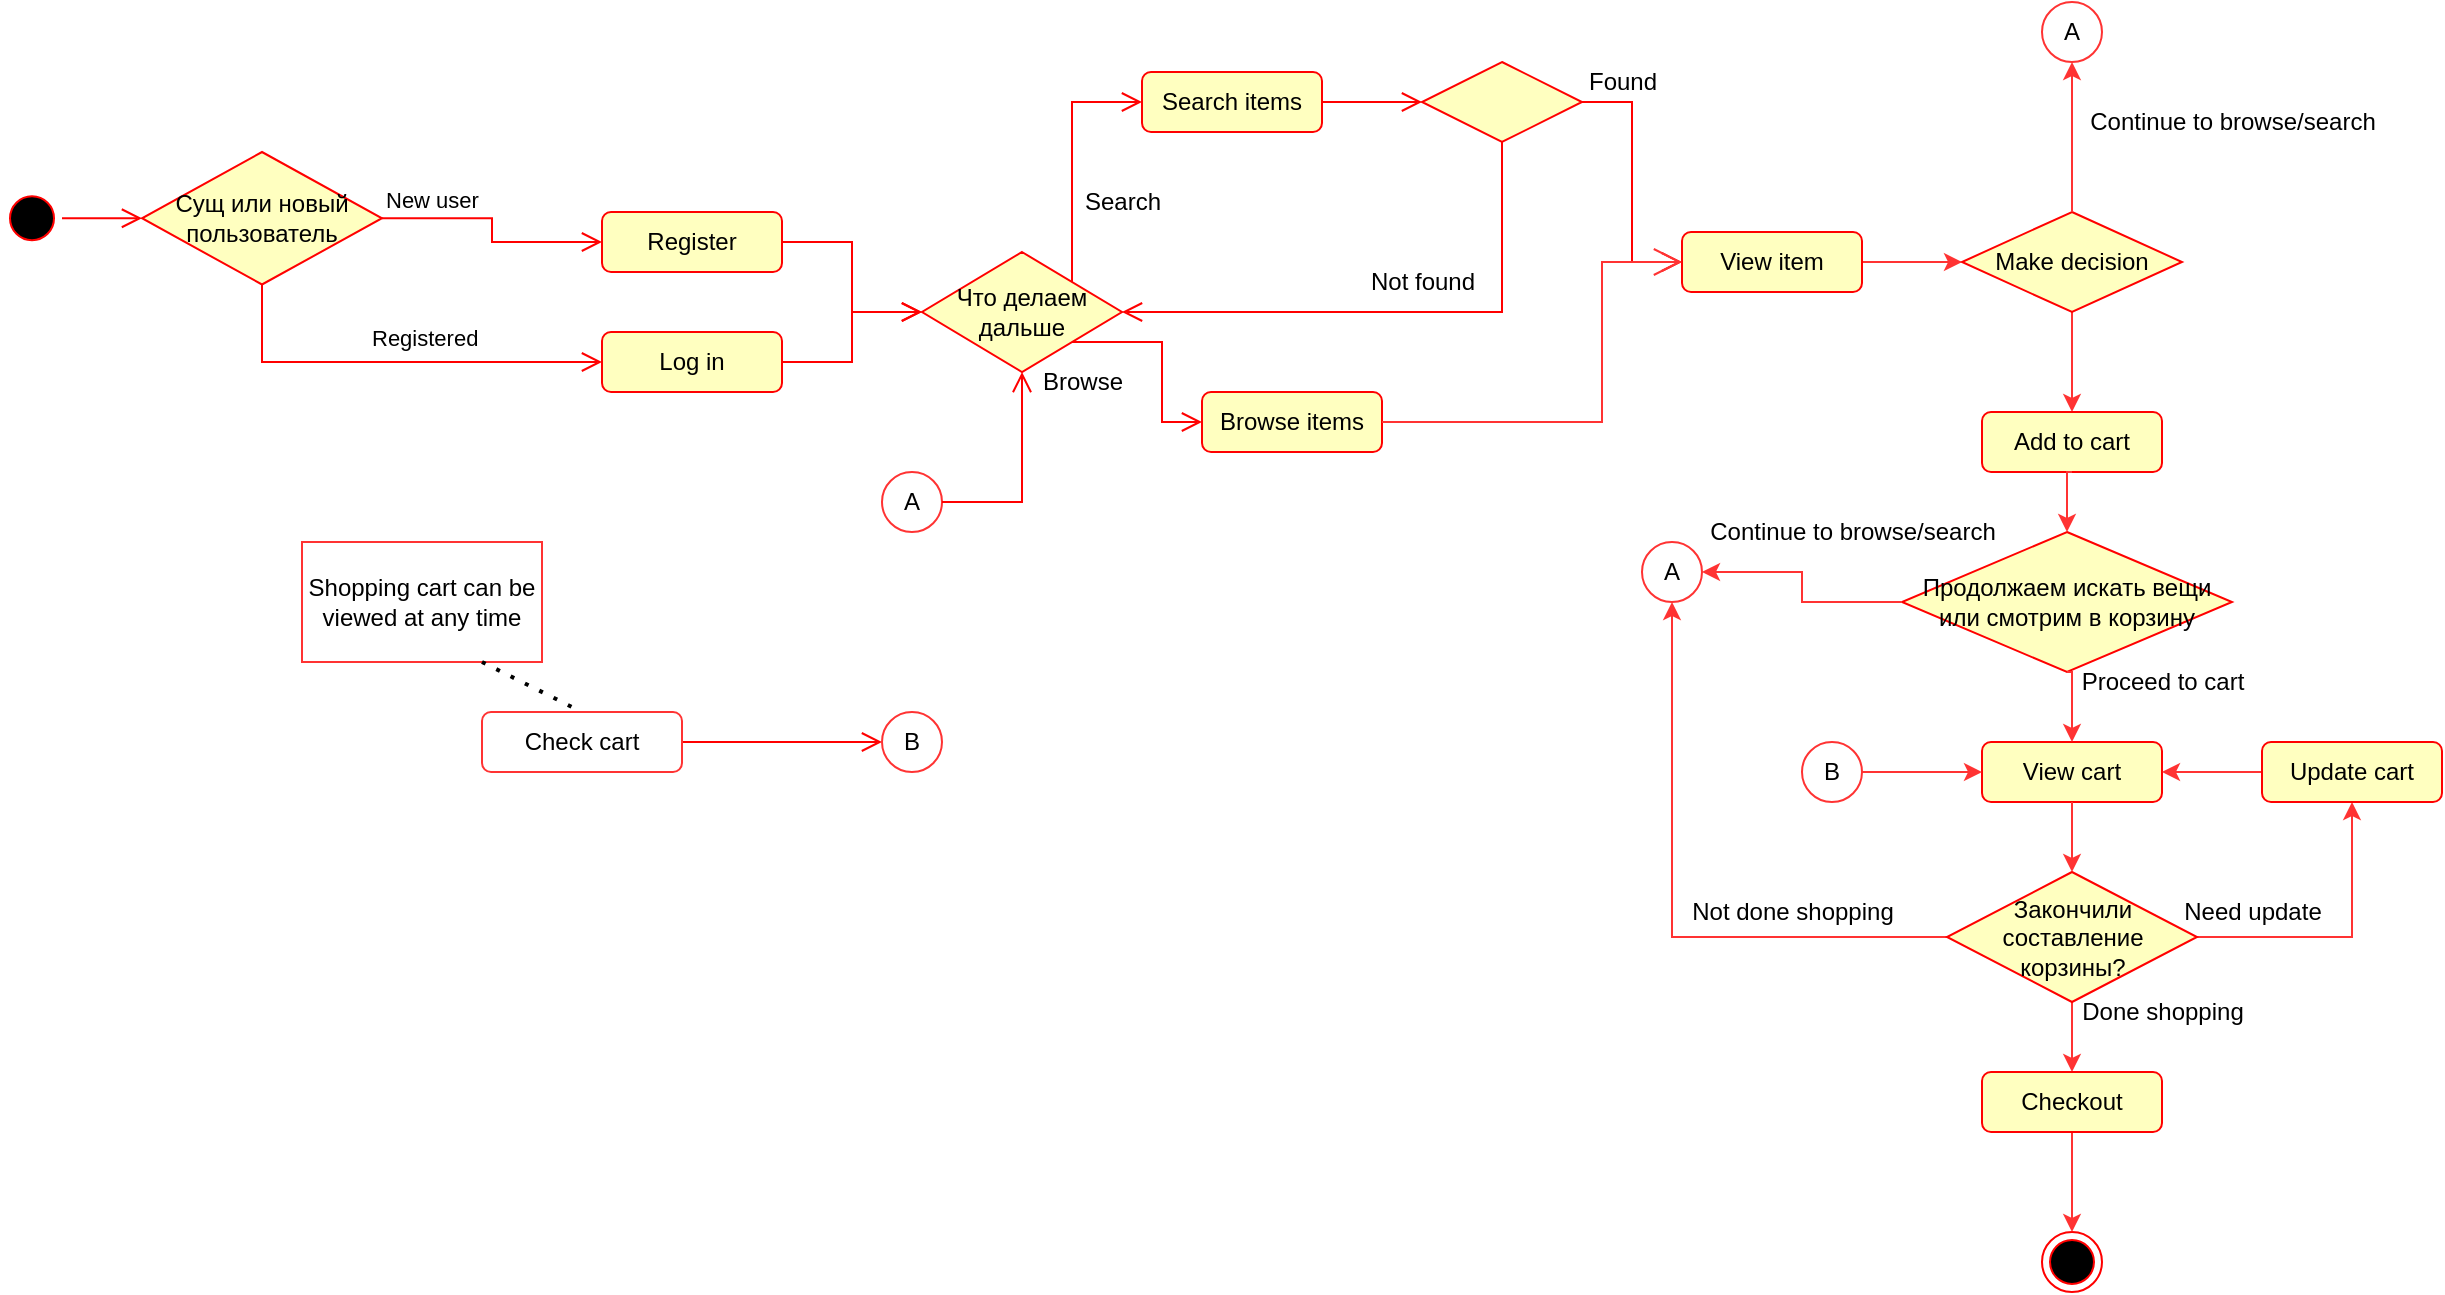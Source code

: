 <mxfile version="24.1.0" type="device">
  <diagram name="Page-1" id="58cdce13-f638-feb5-8d6f-7d28b1aa9fa0">
    <mxGraphModel dx="1433" dy="628" grid="1" gridSize="10" guides="1" tooltips="1" connect="1" arrows="1" fold="1" page="1" pageScale="1" pageWidth="1100" pageHeight="850" background="none" math="0" shadow="0">
      <root>
        <mxCell id="0" />
        <mxCell id="1" parent="0" />
        <mxCell id="hn9e4UP-f08yugh81iEx-1" value="" style="ellipse;html=1;shape=startState;fillColor=#000000;strokeColor=#ff0000;" parent="1" vertex="1">
          <mxGeometry y="198.13" width="30" height="30" as="geometry" />
        </mxCell>
        <mxCell id="hn9e4UP-f08yugh81iEx-2" value="" style="edgeStyle=orthogonalEdgeStyle;html=1;verticalAlign=bottom;endArrow=open;endSize=8;strokeColor=#ff0000;rounded=0;exitX=1;exitY=0.5;exitDx=0;exitDy=0;entryX=0;entryY=0.5;entryDx=0;entryDy=0;" parent="1" source="hn9e4UP-f08yugh81iEx-1" edge="1" target="hn9e4UP-f08yugh81iEx-3">
          <mxGeometry relative="1" as="geometry">
            <mxPoint x="130" y="225" as="targetPoint" />
            <mxPoint x="65" y="240" as="sourcePoint" />
          </mxGeometry>
        </mxCell>
        <mxCell id="hn9e4UP-f08yugh81iEx-3" value="Сущ или новый пользователь" style="rhombus;whiteSpace=wrap;html=1;fontColor=#000000;fillColor=#ffffc0;strokeColor=#ff0000;" parent="1" vertex="1">
          <mxGeometry x="70" y="180" width="120" height="66.25" as="geometry" />
        </mxCell>
        <mxCell id="hn9e4UP-f08yugh81iEx-4" value="New user" style="edgeStyle=orthogonalEdgeStyle;html=1;align=left;verticalAlign=bottom;endArrow=open;endSize=8;strokeColor=#ff0000;rounded=0;exitX=1;exitY=0.5;exitDx=0;exitDy=0;entryX=0;entryY=0.5;entryDx=0;entryDy=0;" parent="1" source="hn9e4UP-f08yugh81iEx-3" target="hn9e4UP-f08yugh81iEx-8" edge="1">
          <mxGeometry x="-1" relative="1" as="geometry">
            <mxPoint x="290" y="213.75" as="targetPoint" />
            <mxPoint x="199.859" y="213.85" as="sourcePoint" />
          </mxGeometry>
        </mxCell>
        <mxCell id="hn9e4UP-f08yugh81iEx-5" value="Registered" style="edgeStyle=orthogonalEdgeStyle;html=1;align=left;verticalAlign=top;endArrow=open;endSize=8;strokeColor=#ff0000;rounded=0;entryX=0;entryY=0.5;entryDx=0;entryDy=0;exitX=0.5;exitY=1;exitDx=0;exitDy=0;" parent="1" source="hn9e4UP-f08yugh81iEx-3" target="hn9e4UP-f08yugh81iEx-9" edge="1">
          <mxGeometry x="-0.119" y="25" relative="1" as="geometry">
            <mxPoint x="279.95" y="285.03" as="targetPoint" />
            <mxPoint x="159.998" y="246.246" as="sourcePoint" />
            <Array as="points">
              <mxPoint x="160" y="285" />
              <mxPoint x="290" y="285" />
            </Array>
            <mxPoint as="offset" />
          </mxGeometry>
        </mxCell>
        <mxCell id="hn9e4UP-f08yugh81iEx-8" value="Register&lt;span style=&quot;color: rgba(0, 0, 0, 0); font-family: monospace; font-size: 0px; text-align: start; text-wrap: nowrap;&quot;&gt;%3CmxGraphModel%3E%3Croot%3E%3CmxCell%20id%3D%220%22%2F%3E%3CmxCell%20id%3D%221%22%20parent%3D%220%22%2F%3E%3CmxCell%20id%3D%222%22%20value%3D%22Browse%20Items%22%20style%3D%22rounded%3D1%3BwhiteSpace%3Dwrap%3Bhtml%3D1%3BfillColor%3D%23ffffc0%3BstrokeColor%3D%23ff0000%3BfontColor%3D%23000000%3B%22%20vertex%3D%221%22%20parent%3D%221%22%3E%3CmxGeometry%20x%3D%22220%22%20y%3D%22110%22%20width%3D%2290%22%20height%3D%2230%22%20as%3D%22geometry%22%2F%3E%3C%2FmxCell%3E%3C%2Froot%3E%3C%2FmxGraphModel%3E&lt;/span&gt;" style="rounded=1;whiteSpace=wrap;html=1;fillColor=#ffffc0;strokeColor=#ff0000;fontColor=#000000;" parent="1" vertex="1">
          <mxGeometry x="300" y="210" width="90" height="30" as="geometry" />
        </mxCell>
        <mxCell id="hn9e4UP-f08yugh81iEx-9" value="Log in" style="rounded=1;whiteSpace=wrap;html=1;fillColor=#ffffc0;strokeColor=#ff0000;fontColor=#000000;" parent="1" vertex="1">
          <mxGeometry x="300" y="270" width="90" height="30" as="geometry" />
        </mxCell>
        <mxCell id="hn9e4UP-f08yugh81iEx-13" value="" style="edgeStyle=orthogonalEdgeStyle;html=1;align=left;verticalAlign=bottom;endArrow=open;endSize=8;strokeColor=#ff0000;rounded=0;entryX=0;entryY=0.5;entryDx=0;entryDy=0;exitX=1;exitY=0.5;exitDx=0;exitDy=0;" parent="1" source="hn9e4UP-f08yugh81iEx-8" target="HdDQlEBCYO6yjAjvUNcA-2" edge="1">
          <mxGeometry x="-1" relative="1" as="geometry">
            <mxPoint x="460" y="250" as="targetPoint" />
            <mxPoint x="400" y="224.6" as="sourcePoint" />
          </mxGeometry>
        </mxCell>
        <mxCell id="hn9e4UP-f08yugh81iEx-14" value="" style="edgeStyle=orthogonalEdgeStyle;html=1;align=left;verticalAlign=bottom;endArrow=open;endSize=8;strokeColor=#ff0000;rounded=0;entryX=0;entryY=0.5;entryDx=0;entryDy=0;exitX=1;exitY=0.5;exitDx=0;exitDy=0;" parent="1" source="hn9e4UP-f08yugh81iEx-9" target="HdDQlEBCYO6yjAjvUNcA-2" edge="1">
          <mxGeometry x="-1" relative="1" as="geometry">
            <mxPoint x="460" y="250" as="targetPoint" />
            <mxPoint x="400" y="284.6" as="sourcePoint" />
          </mxGeometry>
        </mxCell>
        <mxCell id="hn9e4UP-f08yugh81iEx-45" value="" style="ellipse;html=1;shape=endState;fillColor=#000000;strokeColor=#ff0000;" parent="1" vertex="1">
          <mxGeometry x="1020" y="720" width="30" height="30" as="geometry" />
        </mxCell>
        <mxCell id="hn9e4UP-f08yugh81iEx-60" value="Search" style="text;html=1;align=center;verticalAlign=middle;resizable=0;points=[];autosize=1;strokeColor=none;fillColor=none;" parent="1" vertex="1">
          <mxGeometry x="530" y="190" width="60" height="30" as="geometry" />
        </mxCell>
        <mxCell id="HdDQlEBCYO6yjAjvUNcA-2" value="Что делаем дальше" style="rhombus;whiteSpace=wrap;html=1;fontColor=#000000;fillColor=#ffffc0;strokeColor=#ff0000;" parent="1" vertex="1">
          <mxGeometry x="460" y="230" width="100" height="60" as="geometry" />
        </mxCell>
        <mxCell id="HdDQlEBCYO6yjAjvUNcA-3" value="" style="edgeStyle=orthogonalEdgeStyle;html=1;align=left;verticalAlign=bottom;endArrow=open;endSize=8;strokeColor=#ff0000;rounded=0;exitX=1;exitY=0;exitDx=0;exitDy=0;entryX=0;entryY=0.5;entryDx=0;entryDy=0;" parent="1" source="HdDQlEBCYO6yjAjvUNcA-2" target="HdDQlEBCYO6yjAjvUNcA-4" edge="1">
          <mxGeometry x="-1" relative="1" as="geometry">
            <mxPoint x="520" y="170" as="targetPoint" />
            <mxPoint x="500" y="211.25" as="sourcePoint" />
            <Array as="points">
              <mxPoint x="535" y="155" />
            </Array>
          </mxGeometry>
        </mxCell>
        <mxCell id="HdDQlEBCYO6yjAjvUNcA-4" value="Search items" style="rounded=1;whiteSpace=wrap;html=1;fillColor=#ffffc0;strokeColor=#ff0000;fontColor=#000000;" parent="1" vertex="1">
          <mxGeometry x="570" y="140" width="90" height="30" as="geometry" />
        </mxCell>
        <mxCell id="HdDQlEBCYO6yjAjvUNcA-5" value="" style="rhombus;whiteSpace=wrap;html=1;fontColor=#000000;fillColor=#ffffc0;strokeColor=#ff0000;" parent="1" vertex="1">
          <mxGeometry x="710" y="135" width="80" height="40" as="geometry" />
        </mxCell>
        <mxCell id="HdDQlEBCYO6yjAjvUNcA-6" value="" style="edgeStyle=orthogonalEdgeStyle;html=1;align=left;verticalAlign=bottom;endArrow=open;endSize=8;strokeColor=#ff0000;rounded=0;exitX=1;exitY=0.5;exitDx=0;exitDy=0;entryX=0;entryY=0.5;entryDx=0;entryDy=0;" parent="1" source="HdDQlEBCYO6yjAjvUNcA-4" target="HdDQlEBCYO6yjAjvUNcA-5" edge="1">
          <mxGeometry x="-1" relative="1" as="geometry">
            <mxPoint x="720" y="185" as="targetPoint" />
            <mxPoint x="690" y="280" as="sourcePoint" />
            <Array as="points">
              <mxPoint x="670" y="155" />
              <mxPoint x="670" y="155" />
            </Array>
          </mxGeometry>
        </mxCell>
        <mxCell id="HdDQlEBCYO6yjAjvUNcA-7" value="" style="edgeStyle=orthogonalEdgeStyle;html=1;verticalAlign=bottom;endArrow=open;endSize=8;strokeColor=#ff0000;rounded=0;exitX=1;exitY=0.5;exitDx=0;exitDy=0;entryX=0;entryY=0.5;entryDx=0;entryDy=0;" parent="1" source="HdDQlEBCYO6yjAjvUNcA-5" target="HdDQlEBCYO6yjAjvUNcA-11" edge="1">
          <mxGeometry relative="1" as="geometry">
            <mxPoint x="830" y="155" as="targetPoint" />
            <mxPoint x="90" y="235" as="sourcePoint" />
          </mxGeometry>
        </mxCell>
        <mxCell id="HdDQlEBCYO6yjAjvUNcA-8" value="Found" style="text;html=1;align=center;verticalAlign=middle;resizable=0;points=[];autosize=1;strokeColor=none;fillColor=none;" parent="1" vertex="1">
          <mxGeometry x="780" y="130" width="60" height="30" as="geometry" />
        </mxCell>
        <mxCell id="HdDQlEBCYO6yjAjvUNcA-9" value="" style="edgeStyle=orthogonalEdgeStyle;html=1;verticalAlign=bottom;endArrow=open;endSize=8;strokeColor=#ff0000;rounded=0;exitX=0.5;exitY=1;exitDx=0;exitDy=0;entryX=1;entryY=0.5;entryDx=0;entryDy=0;" parent="1" source="HdDQlEBCYO6yjAjvUNcA-5" target="HdDQlEBCYO6yjAjvUNcA-2" edge="1">
          <mxGeometry relative="1" as="geometry">
            <mxPoint x="840" y="165" as="targetPoint" />
            <mxPoint x="800" y="165" as="sourcePoint" />
          </mxGeometry>
        </mxCell>
        <mxCell id="HdDQlEBCYO6yjAjvUNcA-10" value="Not found" style="text;html=1;align=center;verticalAlign=middle;resizable=0;points=[];autosize=1;strokeColor=none;fillColor=none;" parent="1" vertex="1">
          <mxGeometry x="670" y="230" width="80" height="30" as="geometry" />
        </mxCell>
        <mxCell id="HdDQlEBCYO6yjAjvUNcA-21" style="edgeStyle=orthogonalEdgeStyle;rounded=0;orthogonalLoop=1;jettySize=auto;html=1;exitX=1;exitY=0.5;exitDx=0;exitDy=0;entryX=0;entryY=0.5;entryDx=0;entryDy=0;strokeColor=#FF3333;" parent="1" source="HdDQlEBCYO6yjAjvUNcA-11" target="HdDQlEBCYO6yjAjvUNcA-20" edge="1">
          <mxGeometry relative="1" as="geometry" />
        </mxCell>
        <mxCell id="HdDQlEBCYO6yjAjvUNcA-11" value="View item" style="rounded=1;whiteSpace=wrap;html=1;fillColor=#ffffc0;strokeColor=#ff0000;fontColor=#000000;" parent="1" vertex="1">
          <mxGeometry x="840" y="220" width="90" height="30" as="geometry" />
        </mxCell>
        <mxCell id="HdDQlEBCYO6yjAjvUNcA-14" value="Browse items" style="rounded=1;whiteSpace=wrap;html=1;fillColor=#ffffc0;strokeColor=#ff0000;fontColor=#000000;" parent="1" vertex="1">
          <mxGeometry x="600" y="300" width="90" height="30" as="geometry" />
        </mxCell>
        <mxCell id="HdDQlEBCYO6yjAjvUNcA-15" value="" style="edgeStyle=orthogonalEdgeStyle;html=1;align=left;verticalAlign=bottom;endArrow=open;endSize=8;strokeColor=#ff0000;rounded=0;exitX=1;exitY=1;exitDx=0;exitDy=0;entryX=0;entryY=0.5;entryDx=0;entryDy=0;" parent="1" source="HdDQlEBCYO6yjAjvUNcA-2" target="HdDQlEBCYO6yjAjvUNcA-14" edge="1">
          <mxGeometry x="-1" y="32" relative="1" as="geometry">
            <mxPoint x="720" y="380" as="targetPoint" />
            <mxPoint x="610" y="380" as="sourcePoint" />
            <mxPoint x="-2" y="-10" as="offset" />
          </mxGeometry>
        </mxCell>
        <mxCell id="HdDQlEBCYO6yjAjvUNcA-16" value="Browse" style="text;html=1;align=center;verticalAlign=middle;resizable=0;points=[];autosize=1;strokeColor=none;fillColor=none;" parent="1" vertex="1">
          <mxGeometry x="510" y="280" width="60" height="30" as="geometry" />
        </mxCell>
        <mxCell id="HdDQlEBCYO6yjAjvUNcA-19" value="" style="endArrow=open;endFill=1;endSize=12;html=1;rounded=0;exitX=1;exitY=0.5;exitDx=0;exitDy=0;entryX=0;entryY=0.5;entryDx=0;entryDy=0;strokeColor=#FF3333;" parent="1" source="HdDQlEBCYO6yjAjvUNcA-14" target="HdDQlEBCYO6yjAjvUNcA-11" edge="1">
          <mxGeometry width="160" relative="1" as="geometry">
            <mxPoint x="750" y="314.76" as="sourcePoint" />
            <mxPoint x="910" y="314.76" as="targetPoint" />
            <Array as="points">
              <mxPoint x="800" y="315" />
              <mxPoint x="800" y="235" />
            </Array>
          </mxGeometry>
        </mxCell>
        <mxCell id="HdDQlEBCYO6yjAjvUNcA-25" style="edgeStyle=orthogonalEdgeStyle;rounded=0;orthogonalLoop=1;jettySize=auto;html=1;entryX=0.5;entryY=0;entryDx=0;entryDy=0;strokeColor=#FF3333;" parent="1" source="HdDQlEBCYO6yjAjvUNcA-20" target="HdDQlEBCYO6yjAjvUNcA-24" edge="1">
          <mxGeometry relative="1" as="geometry" />
        </mxCell>
        <mxCell id="HdDQlEBCYO6yjAjvUNcA-20" value="Make decision" style="rhombus;whiteSpace=wrap;html=1;fontColor=#000000;fillColor=#ffffc0;strokeColor=#ff0000;" parent="1" vertex="1">
          <mxGeometry x="980" y="210" width="110" height="50" as="geometry" />
        </mxCell>
        <mxCell id="HdDQlEBCYO6yjAjvUNcA-23" value="Continue to browse/search" style="text;html=1;align=center;verticalAlign=middle;resizable=0;points=[];autosize=1;strokeColor=none;fillColor=none;" parent="1" vertex="1">
          <mxGeometry x="1030" y="150" width="170" height="30" as="geometry" />
        </mxCell>
        <mxCell id="HdDQlEBCYO6yjAjvUNcA-24" value="Add to cart" style="rounded=1;whiteSpace=wrap;html=1;fillColor=#ffffc0;strokeColor=#ff0000;fontColor=#000000;" parent="1" vertex="1">
          <mxGeometry x="990" y="310" width="90" height="30" as="geometry" />
        </mxCell>
        <mxCell id="HdDQlEBCYO6yjAjvUNcA-26" value="Продолжаем искать вещи или смотрим в корзину" style="rhombus;whiteSpace=wrap;html=1;fontColor=#000000;fillColor=#ffffc0;strokeColor=#ff0000;" parent="1" vertex="1">
          <mxGeometry x="950" y="370" width="165" height="70" as="geometry" />
        </mxCell>
        <mxCell id="HdDQlEBCYO6yjAjvUNcA-27" style="edgeStyle=orthogonalEdgeStyle;rounded=0;orthogonalLoop=1;jettySize=auto;html=1;entryX=0.5;entryY=0;entryDx=0;entryDy=0;strokeColor=#FF3333;exitX=0.5;exitY=1;exitDx=0;exitDy=0;" parent="1" source="HdDQlEBCYO6yjAjvUNcA-24" target="HdDQlEBCYO6yjAjvUNcA-26" edge="1">
          <mxGeometry relative="1" as="geometry">
            <mxPoint x="1060" y="350" as="sourcePoint" />
            <mxPoint x="1060" y="400" as="targetPoint" />
          </mxGeometry>
        </mxCell>
        <mxCell id="HdDQlEBCYO6yjAjvUNcA-28" style="edgeStyle=orthogonalEdgeStyle;rounded=0;orthogonalLoop=1;jettySize=auto;html=1;entryX=1;entryY=0.5;entryDx=0;entryDy=0;strokeColor=#FF3333;exitX=0;exitY=0.5;exitDx=0;exitDy=0;" parent="1" source="HdDQlEBCYO6yjAjvUNcA-26" target="HdDQlEBCYO6yjAjvUNcA-39" edge="1">
          <mxGeometry relative="1" as="geometry">
            <mxPoint x="1034.71" y="425" as="sourcePoint" />
            <mxPoint x="1034.71" y="470" as="targetPoint" />
          </mxGeometry>
        </mxCell>
        <mxCell id="HdDQlEBCYO6yjAjvUNcA-29" value="Continue to browse/search" style="text;html=1;align=center;verticalAlign=middle;resizable=0;points=[];autosize=1;strokeColor=none;fillColor=none;" parent="1" vertex="1">
          <mxGeometry x="840" y="355" width="170" height="30" as="geometry" />
        </mxCell>
        <mxCell id="HdDQlEBCYO6yjAjvUNcA-31" value="View cart" style="rounded=1;whiteSpace=wrap;html=1;fillColor=#ffffc0;strokeColor=#ff0000;fontColor=#000000;" parent="1" vertex="1">
          <mxGeometry x="990" y="475" width="90" height="30" as="geometry" />
        </mxCell>
        <mxCell id="HdDQlEBCYO6yjAjvUNcA-32" style="edgeStyle=orthogonalEdgeStyle;rounded=0;orthogonalLoop=1;jettySize=auto;html=1;entryX=0.5;entryY=0;entryDx=0;entryDy=0;strokeColor=#FF3333;exitX=0.5;exitY=1;exitDx=0;exitDy=0;" parent="1" source="HdDQlEBCYO6yjAjvUNcA-26" target="HdDQlEBCYO6yjAjvUNcA-31" edge="1">
          <mxGeometry relative="1" as="geometry">
            <mxPoint x="1045" y="335" as="sourcePoint" />
            <mxPoint x="1045" y="380" as="targetPoint" />
          </mxGeometry>
        </mxCell>
        <mxCell id="HdDQlEBCYO6yjAjvUNcA-34" value="Proceed to cart" style="text;html=1;align=center;verticalAlign=middle;resizable=0;points=[];autosize=1;strokeColor=none;fillColor=none;" parent="1" vertex="1">
          <mxGeometry x="1030" y="430" width="100" height="30" as="geometry" />
        </mxCell>
        <mxCell id="HdDQlEBCYO6yjAjvUNcA-51" style="edgeStyle=orthogonalEdgeStyle;rounded=0;orthogonalLoop=1;jettySize=auto;html=1;entryX=0.5;entryY=1;entryDx=0;entryDy=0;strokeColor=#FF3333;" parent="1" source="HdDQlEBCYO6yjAjvUNcA-37" target="HdDQlEBCYO6yjAjvUNcA-50" edge="1">
          <mxGeometry relative="1" as="geometry" />
        </mxCell>
        <mxCell id="HdDQlEBCYO6yjAjvUNcA-54" style="edgeStyle=orthogonalEdgeStyle;rounded=0;orthogonalLoop=1;jettySize=auto;html=1;entryX=0.5;entryY=1;entryDx=0;entryDy=0;strokeColor=#FF3333;" parent="1" source="HdDQlEBCYO6yjAjvUNcA-37" target="HdDQlEBCYO6yjAjvUNcA-39" edge="1">
          <mxGeometry relative="1" as="geometry" />
        </mxCell>
        <mxCell id="HdDQlEBCYO6yjAjvUNcA-59" style="edgeStyle=orthogonalEdgeStyle;rounded=0;orthogonalLoop=1;jettySize=auto;html=1;strokeColor=#FF3333;" parent="1" source="HdDQlEBCYO6yjAjvUNcA-37" target="HdDQlEBCYO6yjAjvUNcA-58" edge="1">
          <mxGeometry relative="1" as="geometry" />
        </mxCell>
        <mxCell id="HdDQlEBCYO6yjAjvUNcA-37" value="Закончили составление корзины?" style="rhombus;whiteSpace=wrap;html=1;fontColor=#000000;fillColor=#ffffc0;strokeColor=#ff0000;" parent="1" vertex="1">
          <mxGeometry x="972.5" y="540" width="125" height="65" as="geometry" />
        </mxCell>
        <mxCell id="HdDQlEBCYO6yjAjvUNcA-38" style="edgeStyle=orthogonalEdgeStyle;rounded=0;orthogonalLoop=1;jettySize=auto;html=1;entryX=0.5;entryY=0;entryDx=0;entryDy=0;strokeColor=#FF3333;exitX=0.5;exitY=1;exitDx=0;exitDy=0;" parent="1" source="HdDQlEBCYO6yjAjvUNcA-31" target="HdDQlEBCYO6yjAjvUNcA-37" edge="1">
          <mxGeometry relative="1" as="geometry">
            <mxPoint x="1070" y="520" as="sourcePoint" />
            <mxPoint x="1070" y="585" as="targetPoint" />
          </mxGeometry>
        </mxCell>
        <mxCell id="HdDQlEBCYO6yjAjvUNcA-39" value="A" style="ellipse;whiteSpace=wrap;html=1;aspect=fixed;strokeColor=#FF3333;" parent="1" vertex="1">
          <mxGeometry x="820" y="375" width="30" height="30" as="geometry" />
        </mxCell>
        <mxCell id="HdDQlEBCYO6yjAjvUNcA-40" value="A" style="ellipse;whiteSpace=wrap;html=1;aspect=fixed;strokeColor=#FF3333;" parent="1" vertex="1">
          <mxGeometry x="1020" y="105" width="30" height="30" as="geometry" />
        </mxCell>
        <mxCell id="HdDQlEBCYO6yjAjvUNcA-41" style="edgeStyle=orthogonalEdgeStyle;rounded=0;orthogonalLoop=1;jettySize=auto;html=1;entryX=0.5;entryY=1;entryDx=0;entryDy=0;strokeColor=#FF3333;exitX=0.5;exitY=0;exitDx=0;exitDy=0;" parent="1" source="HdDQlEBCYO6yjAjvUNcA-20" target="HdDQlEBCYO6yjAjvUNcA-40" edge="1">
          <mxGeometry relative="1" as="geometry">
            <mxPoint x="1005" y="415" as="sourcePoint" />
            <mxPoint x="810" y="415" as="targetPoint" />
          </mxGeometry>
        </mxCell>
        <mxCell id="HdDQlEBCYO6yjAjvUNcA-42" value="A" style="ellipse;whiteSpace=wrap;html=1;aspect=fixed;strokeColor=#FF3333;" parent="1" vertex="1">
          <mxGeometry x="440" y="340" width="30" height="30" as="geometry" />
        </mxCell>
        <mxCell id="HdDQlEBCYO6yjAjvUNcA-43" value="" style="edgeStyle=orthogonalEdgeStyle;html=1;align=left;verticalAlign=bottom;endArrow=open;endSize=8;strokeColor=#ff0000;rounded=0;exitX=1;exitY=0.5;exitDx=0;exitDy=0;entryX=0.5;entryY=1;entryDx=0;entryDy=0;" parent="1" source="HdDQlEBCYO6yjAjvUNcA-42" target="HdDQlEBCYO6yjAjvUNcA-2" edge="1">
          <mxGeometry x="-1" y="32" relative="1" as="geometry">
            <mxPoint x="610" y="325" as="targetPoint" />
            <mxPoint x="530" y="288" as="sourcePoint" />
            <mxPoint x="-2" y="-10" as="offset" />
          </mxGeometry>
        </mxCell>
        <mxCell id="HdDQlEBCYO6yjAjvUNcA-44" value="Shopping cart can be viewed&lt;span style=&quot;background-color: initial;&quot;&gt;&amp;nbsp;at any time&lt;/span&gt;" style="rounded=0;whiteSpace=wrap;html=1;strokeColor=#FF3333;" parent="1" vertex="1">
          <mxGeometry x="150" y="375" width="120" height="60" as="geometry" />
        </mxCell>
        <mxCell id="HdDQlEBCYO6yjAjvUNcA-45" value="" style="edgeStyle=orthogonalEdgeStyle;html=1;align=left;verticalAlign=bottom;endArrow=open;endSize=8;strokeColor=#ff0000;rounded=0;entryX=0;entryY=0.5;entryDx=0;entryDy=0;exitX=1;exitY=0.5;exitDx=0;exitDy=0;" parent="1" source="HdDQlEBCYO6yjAjvUNcA-56" target="HdDQlEBCYO6yjAjvUNcA-46" edge="1">
          <mxGeometry x="-1" y="32" relative="1" as="geometry">
            <mxPoint x="505" y="450" as="targetPoint" />
            <mxPoint x="440" y="520" as="sourcePoint" />
            <mxPoint x="-2" y="-10" as="offset" />
          </mxGeometry>
        </mxCell>
        <mxCell id="HdDQlEBCYO6yjAjvUNcA-46" value="B" style="ellipse;whiteSpace=wrap;html=1;aspect=fixed;strokeColor=#FF3333;" parent="1" vertex="1">
          <mxGeometry x="440" y="460" width="30" height="30" as="geometry" />
        </mxCell>
        <mxCell id="HdDQlEBCYO6yjAjvUNcA-49" style="edgeStyle=orthogonalEdgeStyle;rounded=0;orthogonalLoop=1;jettySize=auto;html=1;entryX=0;entryY=0.5;entryDx=0;entryDy=0;strokeColor=#FF3333;" parent="1" source="HdDQlEBCYO6yjAjvUNcA-48" target="HdDQlEBCYO6yjAjvUNcA-31" edge="1">
          <mxGeometry relative="1" as="geometry" />
        </mxCell>
        <mxCell id="HdDQlEBCYO6yjAjvUNcA-48" value="B" style="ellipse;whiteSpace=wrap;html=1;aspect=fixed;strokeColor=#FF3333;" parent="1" vertex="1">
          <mxGeometry x="900" y="475" width="30" height="30" as="geometry" />
        </mxCell>
        <mxCell id="HdDQlEBCYO6yjAjvUNcA-52" style="edgeStyle=orthogonalEdgeStyle;rounded=0;orthogonalLoop=1;jettySize=auto;html=1;entryX=1;entryY=0.5;entryDx=0;entryDy=0;strokeColor=#FF3333;" parent="1" source="HdDQlEBCYO6yjAjvUNcA-50" target="HdDQlEBCYO6yjAjvUNcA-31" edge="1">
          <mxGeometry relative="1" as="geometry" />
        </mxCell>
        <mxCell id="HdDQlEBCYO6yjAjvUNcA-50" value="Update cart" style="rounded=1;whiteSpace=wrap;html=1;fillColor=#ffffc0;strokeColor=#ff0000;fontColor=#000000;" parent="1" vertex="1">
          <mxGeometry x="1130" y="475" width="90" height="30" as="geometry" />
        </mxCell>
        <mxCell id="HdDQlEBCYO6yjAjvUNcA-53" value="Need update" style="text;html=1;align=center;verticalAlign=middle;resizable=0;points=[];autosize=1;strokeColor=none;fillColor=none;" parent="1" vertex="1">
          <mxGeometry x="1080" y="545" width="90" height="30" as="geometry" />
        </mxCell>
        <mxCell id="HdDQlEBCYO6yjAjvUNcA-55" value="Not done shopping" style="text;html=1;align=center;verticalAlign=middle;resizable=0;points=[];autosize=1;strokeColor=none;fillColor=none;" parent="1" vertex="1">
          <mxGeometry x="835" y="545" width="120" height="30" as="geometry" />
        </mxCell>
        <mxCell id="HdDQlEBCYO6yjAjvUNcA-56" value="Check cart" style="rounded=1;whiteSpace=wrap;html=1;strokeColor=#FF3333;" parent="1" vertex="1">
          <mxGeometry x="240" y="460" width="100" height="30" as="geometry" />
        </mxCell>
        <mxCell id="HdDQlEBCYO6yjAjvUNcA-57" value="" style="endArrow=none;dashed=1;html=1;dashPattern=1 3;strokeWidth=2;rounded=0;exitX=0.75;exitY=1;exitDx=0;exitDy=0;entryX=0.5;entryY=0;entryDx=0;entryDy=0;" parent="1" source="HdDQlEBCYO6yjAjvUNcA-44" target="HdDQlEBCYO6yjAjvUNcA-56" edge="1">
          <mxGeometry width="50" height="50" relative="1" as="geometry">
            <mxPoint x="680" y="480" as="sourcePoint" />
            <mxPoint x="730" y="430" as="targetPoint" />
          </mxGeometry>
        </mxCell>
        <mxCell id="HdDQlEBCYO6yjAjvUNcA-60" style="edgeStyle=orthogonalEdgeStyle;rounded=0;orthogonalLoop=1;jettySize=auto;html=1;entryX=0.5;entryY=0;entryDx=0;entryDy=0;strokeColor=#FF3333;" parent="1" source="HdDQlEBCYO6yjAjvUNcA-58" target="hn9e4UP-f08yugh81iEx-45" edge="1">
          <mxGeometry relative="1" as="geometry" />
        </mxCell>
        <mxCell id="HdDQlEBCYO6yjAjvUNcA-58" value="Checkout" style="rounded=1;whiteSpace=wrap;html=1;fillColor=#ffffc0;strokeColor=#ff0000;fontColor=#000000;" parent="1" vertex="1">
          <mxGeometry x="990" y="640" width="90" height="30" as="geometry" />
        </mxCell>
        <mxCell id="HdDQlEBCYO6yjAjvUNcA-61" value="Done shopping" style="text;html=1;align=center;verticalAlign=middle;resizable=0;points=[];autosize=1;strokeColor=none;fillColor=none;" parent="1" vertex="1">
          <mxGeometry x="1030" y="595" width="100" height="30" as="geometry" />
        </mxCell>
      </root>
    </mxGraphModel>
  </diagram>
</mxfile>
